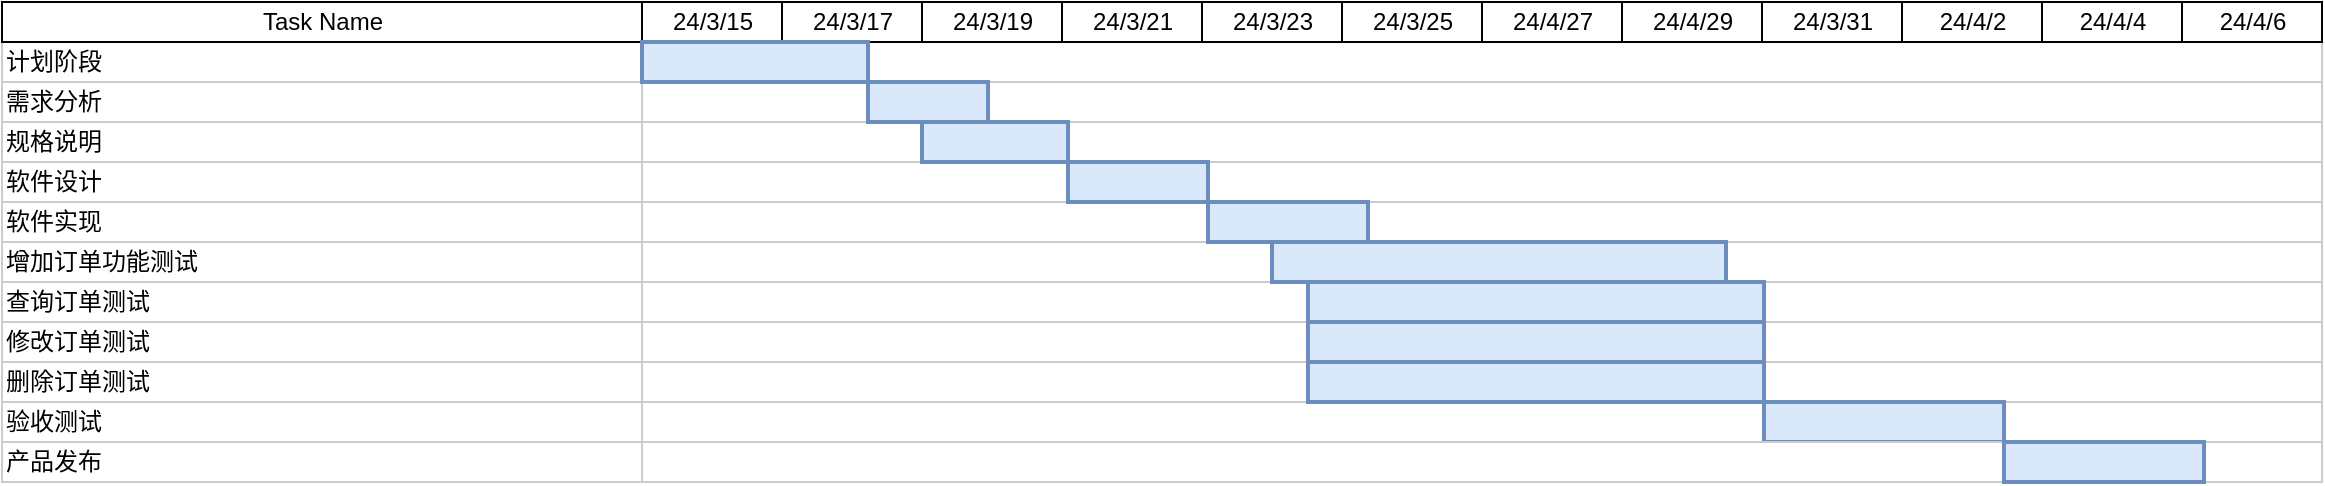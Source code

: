 <mxfile version="24.0.7" type="github">
  <diagram name="Page-1" id="fc2ac565-0d4e-3f0d-88b0-a54af1634ed7">
    <mxGraphModel dx="1021" dy="646" grid="1" gridSize="19" guides="1" tooltips="1" connect="0" arrows="1" fold="1" page="1" pageScale="1.5" pageWidth="1169" pageHeight="827" background="none" math="0" shadow="0">
      <root>
        <mxCell id="0" style=";html=1;" />
        <mxCell id="1" style=";html=1;" parent="0" />
        <mxCell id="75" value="计划阶段" style="align=left;strokeColor=#CCCCCC;html=1;" parent="1" vertex="1">
          <mxGeometry x="297.0" y="150.0" width="320.0" height="20.0" as="geometry" />
        </mxCell>
        <mxCell id="80" value="需求分析" style="align=left;strokeColor=#CCCCCC;html=1;" parent="1" vertex="1">
          <mxGeometry x="297" y="170.0" width="320" height="20" as="geometry" />
        </mxCell>
        <mxCell id="85" value="规格说明" style="align=left;strokeColor=#CCCCCC;html=1;" parent="1" vertex="1">
          <mxGeometry x="297.0" y="190.0" width="320.0" height="20" as="geometry" />
        </mxCell>
        <mxCell id="90" value="软件设计" style="align=left;strokeColor=#CCCCCC;html=1;" parent="1" vertex="1">
          <mxGeometry x="297.0" y="210.0" width="320.0" height="20" as="geometry" />
        </mxCell>
        <mxCell id="95" value="软件实现" style="align=left;strokeColor=#CCCCCC;html=1;" parent="1" vertex="1">
          <mxGeometry x="297.0" y="230.0" width="320.0" height="20" as="geometry" />
        </mxCell>
        <mxCell id="100" value="增加订单功能测试" style="align=left;strokeColor=#CCCCCC;html=1;" parent="1" vertex="1">
          <mxGeometry x="297.0" y="250.0" width="320.0" height="20" as="geometry" />
        </mxCell>
        <mxCell id="2" value="Task Name" style="strokeWidth=1;fontStyle=0;html=1;" parent="1" vertex="1">
          <mxGeometry x="297" y="130" width="320" height="20" as="geometry" />
        </mxCell>
        <mxCell id="67c90442a009f359-289" value="查询订单测试" style="align=left;strokeColor=#CCCCCC;html=1;" parent="1" vertex="1">
          <mxGeometry x="297.0" y="270.0" width="320.0" height="20" as="geometry" />
        </mxCell>
        <mxCell id="67c90442a009f359-290" value="修改订单测试" style="align=left;strokeColor=#CCCCCC;html=1;" parent="1" vertex="1">
          <mxGeometry x="297.0" y="290.0" width="320.0" height="20" as="geometry" />
        </mxCell>
        <mxCell id="67c90442a009f359-291" value="" style="align=left;strokeColor=#CCCCCC;html=1;" parent="1" vertex="1">
          <mxGeometry x="617" y="150" width="840" height="20" as="geometry" />
        </mxCell>
        <mxCell id="4" value="24/3/15" style="strokeWidth=1;fontStyle=0;html=1;" parent="1" vertex="1">
          <mxGeometry x="617" y="130" width="70" height="20" as="geometry" />
        </mxCell>
        <mxCell id="67c90442a009f359-278" value="24/3/17" style="strokeWidth=1;fontStyle=0;html=1;" parent="1" vertex="1">
          <mxGeometry x="687" y="130" width="70" height="20" as="geometry" />
        </mxCell>
        <mxCell id="67c90442a009f359-279" value="24/3/19" style="strokeWidth=1;fontStyle=0;html=1;" parent="1" vertex="1">
          <mxGeometry x="757" y="130" width="70" height="20" as="geometry" />
        </mxCell>
        <mxCell id="67c90442a009f359-280" value="24/3/21" style="strokeWidth=1;fontStyle=0;html=1;" parent="1" vertex="1">
          <mxGeometry x="827" y="130" width="70" height="20" as="geometry" />
        </mxCell>
        <mxCell id="67c90442a009f359-281" value="24/3/23" style="strokeWidth=1;fontStyle=0;html=1;" parent="1" vertex="1">
          <mxGeometry x="897" y="130" width="70" height="20" as="geometry" />
        </mxCell>
        <mxCell id="67c90442a009f359-282" value="24/3/25" style="strokeWidth=1;fontStyle=0;html=1;" parent="1" vertex="1">
          <mxGeometry x="967" y="130" width="70" height="20" as="geometry" />
        </mxCell>
        <mxCell id="67c90442a009f359-283" value="24/4/27" style="strokeWidth=1;fontStyle=0;html=1;" parent="1" vertex="1">
          <mxGeometry x="1037" y="130" width="70" height="20" as="geometry" />
        </mxCell>
        <mxCell id="67c90442a009f359-284" value="24/4/29" style="strokeWidth=1;fontStyle=0;html=1;" parent="1" vertex="1">
          <mxGeometry x="1107" y="130" width="70" height="20" as="geometry" />
        </mxCell>
        <mxCell id="67c90442a009f359-285" value="24/3/31" style="strokeWidth=1;fontStyle=0;html=1;" parent="1" vertex="1">
          <mxGeometry x="1177" y="130" width="70" height="20" as="geometry" />
        </mxCell>
        <mxCell id="67c90442a009f359-286" value="24/4/2" style="strokeWidth=1;fontStyle=0;html=1;" parent="1" vertex="1">
          <mxGeometry x="1247" y="130" width="70" height="20" as="geometry" />
        </mxCell>
        <mxCell id="67c90442a009f359-287" value="24/4/4" style="strokeWidth=1;fontStyle=0;html=1;" parent="1" vertex="1">
          <mxGeometry x="1317" y="130" width="70" height="20" as="geometry" />
        </mxCell>
        <mxCell id="67c90442a009f359-288" value="24/4/6" style="strokeWidth=1;fontStyle=0;html=1;" parent="1" vertex="1">
          <mxGeometry x="1387" y="130" width="70" height="20" as="geometry" />
        </mxCell>
        <mxCell id="67c90442a009f359-292" value="" style="align=left;strokeColor=#CCCCCC;html=1;" parent="1" vertex="1">
          <mxGeometry x="617" y="170" width="840" height="20" as="geometry" />
        </mxCell>
        <mxCell id="67c90442a009f359-293" value="" style="align=left;strokeColor=#CCCCCC;html=1;" parent="1" vertex="1">
          <mxGeometry x="617" y="190" width="840" height="20" as="geometry" />
        </mxCell>
        <mxCell id="67c90442a009f359-294" value="" style="align=left;strokeColor=#CCCCCC;html=1;" parent="1" vertex="1">
          <mxGeometry x="617" y="210" width="840" height="20" as="geometry" />
        </mxCell>
        <mxCell id="67c90442a009f359-295" value="" style="align=left;strokeColor=#CCCCCC;html=1;" parent="1" vertex="1">
          <mxGeometry x="617" y="230" width="840" height="20" as="geometry" />
        </mxCell>
        <mxCell id="67c90442a009f359-296" value="" style="align=left;strokeColor=#CCCCCC;html=1;" parent="1" vertex="1">
          <mxGeometry x="617" y="250" width="840" height="20" as="geometry" />
        </mxCell>
        <mxCell id="67c90442a009f359-297" value="" style="align=left;strokeColor=#CCCCCC;html=1;" parent="1" vertex="1">
          <mxGeometry x="617" y="270" width="840" height="20" as="geometry" />
        </mxCell>
        <mxCell id="67c90442a009f359-298" value="" style="align=left;strokeColor=#CCCCCC;html=1;" parent="1" vertex="1">
          <mxGeometry x="617" y="290" width="840" height="20" as="geometry" />
        </mxCell>
        <mxCell id="67c90442a009f359-299" value="" style="whiteSpace=wrap;html=1;strokeWidth=2;fillColor=#dae8fc;fontSize=14;align=center;strokeColor=#6c8ebf;" parent="1" vertex="1">
          <mxGeometry x="617" y="150" width="113" height="20" as="geometry" />
        </mxCell>
        <mxCell id="67c90442a009f359-300" value="" style="whiteSpace=wrap;html=1;strokeWidth=2;fillColor=#DAE8FC;fontSize=14;align=center;strokeColor=#6c8ebf;fillStyle=auto;" parent="1" vertex="1">
          <mxGeometry x="730" y="170" width="60" height="20" as="geometry" />
        </mxCell>
        <mxCell id="67c90442a009f359-301" value="" style="whiteSpace=wrap;html=1;strokeWidth=2;fillColor=#dae8fc;fontSize=14;align=center;strokeColor=#6c8ebf;" parent="1" vertex="1">
          <mxGeometry x="757" y="190" width="73" height="20" as="geometry" />
        </mxCell>
        <mxCell id="67c90442a009f359-302" value="" style="whiteSpace=wrap;html=1;strokeWidth=2;fillColor=#dae8fc;fontSize=14;align=center;strokeColor=#6c8ebf;" parent="1" vertex="1">
          <mxGeometry x="830" y="210" width="70" height="20" as="geometry" />
        </mxCell>
        <mxCell id="67c90442a009f359-303" value="" style="whiteSpace=wrap;html=1;strokeWidth=2;fillColor=#dae8fc;fontSize=14;align=center;strokeColor=#6c8ebf;" parent="1" vertex="1">
          <mxGeometry x="900" y="230" width="80" height="20" as="geometry" />
        </mxCell>
        <mxCell id="67c90442a009f359-304" value="" style="whiteSpace=wrap;html=1;strokeWidth=2;fillColor=#dae8fc;fontSize=14;align=center;strokeColor=#6c8ebf;" parent="1" vertex="1">
          <mxGeometry x="932" y="250" width="227" height="20" as="geometry" />
        </mxCell>
        <mxCell id="67c90442a009f359-305" value="" style="whiteSpace=wrap;html=1;strokeWidth=2;fillColor=#dae8fc;fontSize=14;align=center;strokeColor=#6c8ebf;" parent="1" vertex="1">
          <mxGeometry x="950" y="270" width="228" height="20" as="geometry" />
        </mxCell>
        <mxCell id="67c90442a009f359-306" value="" style="whiteSpace=wrap;html=1;strokeWidth=2;fillColor=#dae8fc;fontSize=14;align=center;strokeColor=#6c8ebf;" parent="1" vertex="1">
          <mxGeometry x="950" y="290" width="228" height="20" as="geometry" />
        </mxCell>
        <mxCell id="DwQVG3lVPnxKN4q3OHz_-102" value="" style="align=left;strokeColor=#CCCCCC;html=1;" vertex="1" parent="1">
          <mxGeometry x="617" y="310" width="840" height="20" as="geometry" />
        </mxCell>
        <mxCell id="DwQVG3lVPnxKN4q3OHz_-103" value="删除订单测试" style="align=left;strokeColor=#CCCCCC;html=1;" vertex="1" parent="1">
          <mxGeometry x="297.0" y="310.0" width="320.0" height="20" as="geometry" />
        </mxCell>
        <mxCell id="DwQVG3lVPnxKN4q3OHz_-104" value="验收测试" style="align=left;strokeColor=#CCCCCC;html=1;" vertex="1" parent="1">
          <mxGeometry x="297.0" y="330.0" width="320.0" height="20" as="geometry" />
        </mxCell>
        <mxCell id="DwQVG3lVPnxKN4q3OHz_-105" value="" style="align=left;strokeColor=#CCCCCC;html=1;" vertex="1" parent="1">
          <mxGeometry x="617" y="330" width="840" height="20" as="geometry" />
        </mxCell>
        <mxCell id="DwQVG3lVPnxKN4q3OHz_-106" value="" style="whiteSpace=wrap;html=1;strokeWidth=2;fillColor=#dae8fc;fontSize=14;align=center;strokeColor=#6c8ebf;" vertex="1" parent="1">
          <mxGeometry x="950" y="310" width="228" height="20" as="geometry" />
        </mxCell>
        <mxCell id="DwQVG3lVPnxKN4q3OHz_-107" value="" style="whiteSpace=wrap;html=1;strokeWidth=2;fillColor=#dae8fc;fontSize=14;align=center;strokeColor=#6c8ebf;" vertex="1" parent="1">
          <mxGeometry x="1178" y="330" width="120" height="20" as="geometry" />
        </mxCell>
        <mxCell id="DwQVG3lVPnxKN4q3OHz_-108" value="产品发布" style="align=left;strokeColor=#CCCCCC;html=1;" vertex="1" parent="1">
          <mxGeometry x="297.0" y="350.0" width="320.0" height="20" as="geometry" />
        </mxCell>
        <mxCell id="DwQVG3lVPnxKN4q3OHz_-109" value="" style="align=left;strokeColor=#CCCCCC;html=1;" vertex="1" parent="1">
          <mxGeometry x="617" y="350" width="840" height="20" as="geometry" />
        </mxCell>
        <mxCell id="DwQVG3lVPnxKN4q3OHz_-111" value="" style="whiteSpace=wrap;html=1;strokeWidth=2;fillColor=#dae8fc;fontSize=14;align=center;strokeColor=#6c8ebf;" vertex="1" parent="1">
          <mxGeometry x="1298" y="350" width="100" height="20" as="geometry" />
        </mxCell>
      </root>
    </mxGraphModel>
  </diagram>
</mxfile>
